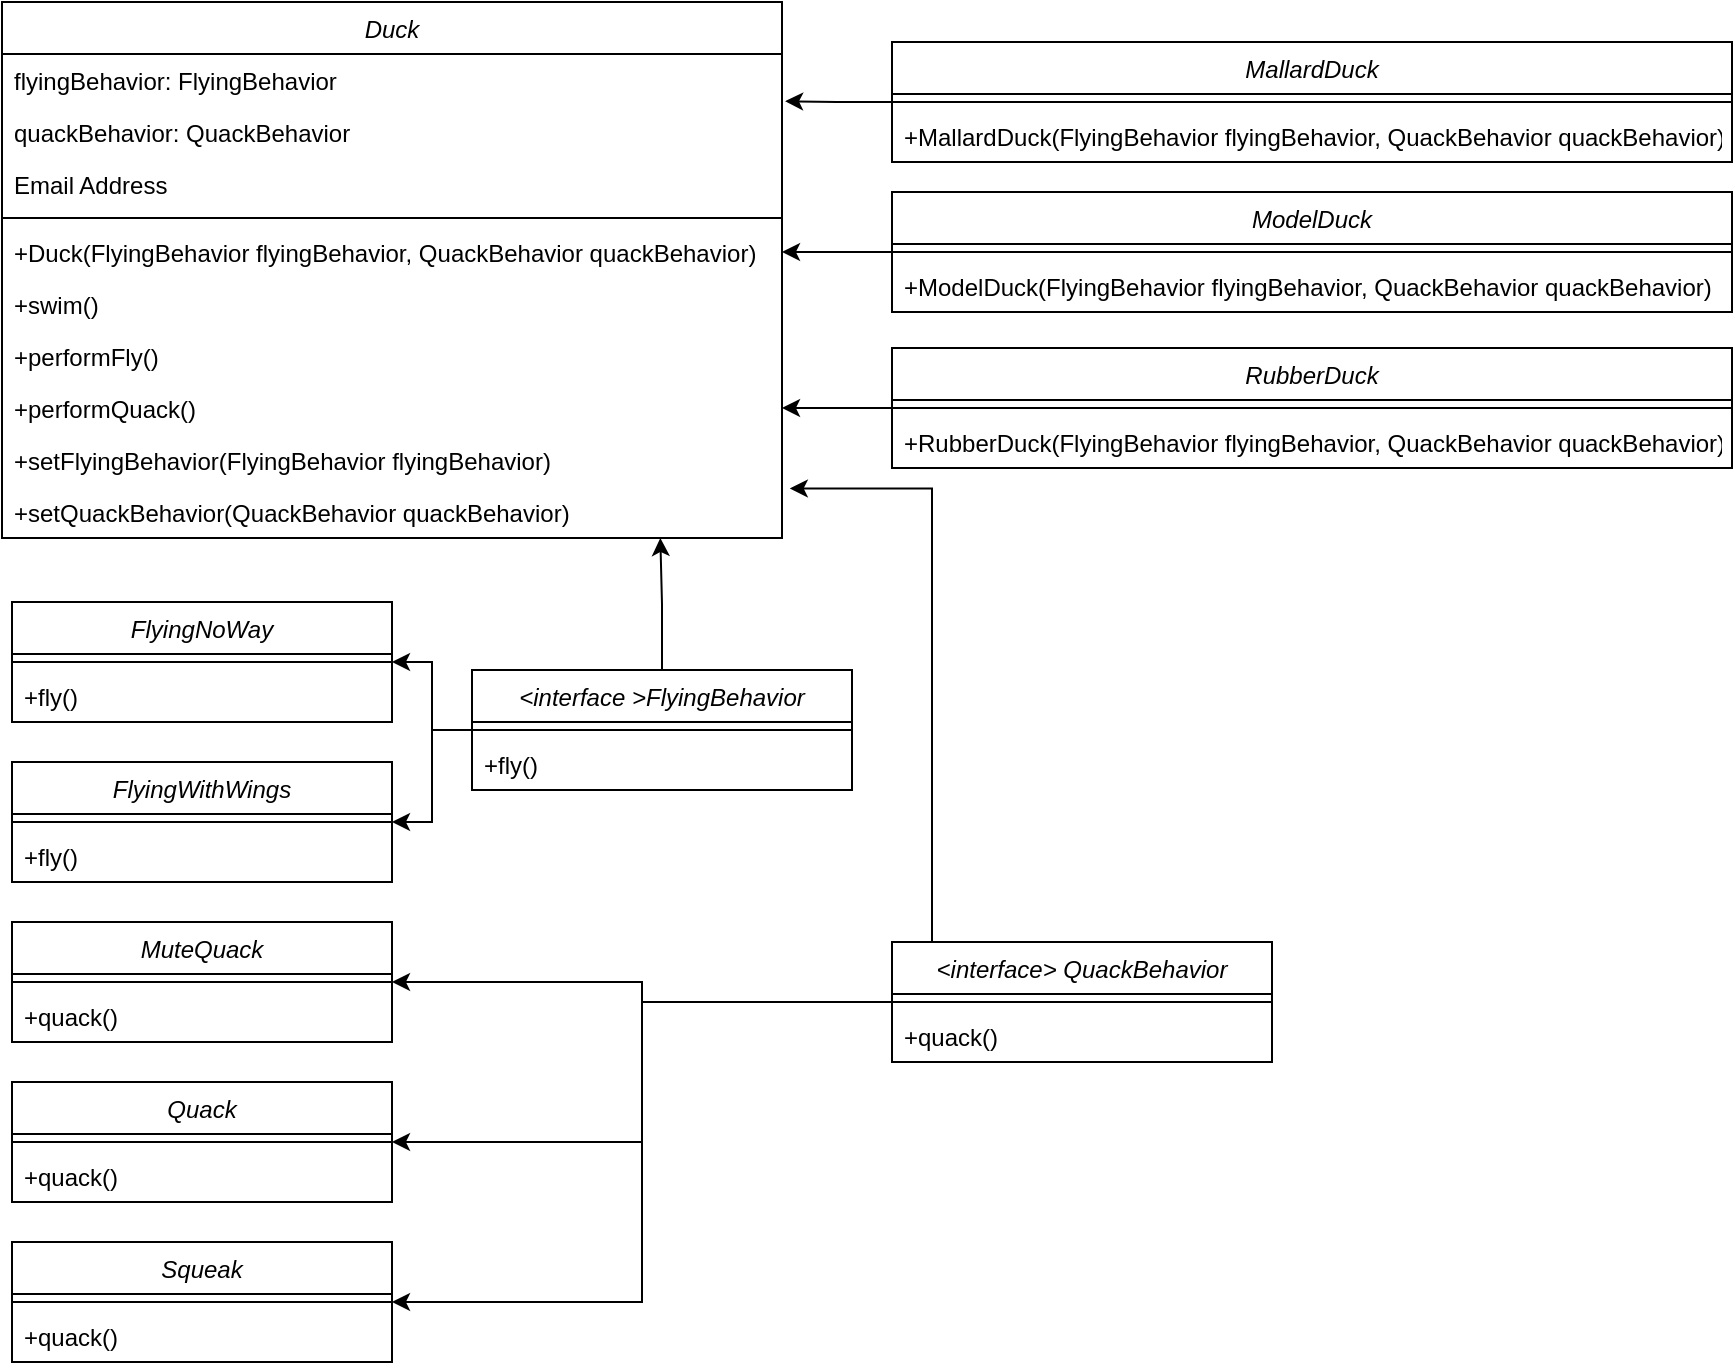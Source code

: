 <mxfile version="24.0.5" type="google">
  <diagram id="C5RBs43oDa-KdzZeNtuy" name="Page-1">
    <mxGraphModel dx="1426" dy="751" grid="1" gridSize="10" guides="1" tooltips="1" connect="1" arrows="1" fold="1" page="1" pageScale="1" pageWidth="827" pageHeight="1169" math="0" shadow="0">
      <root>
        <mxCell id="WIyWlLk6GJQsqaUBKTNV-0" />
        <mxCell id="WIyWlLk6GJQsqaUBKTNV-1" parent="WIyWlLk6GJQsqaUBKTNV-0" />
        <mxCell id="zkfFHV4jXpPFQw0GAbJ--0" value="Duck" style="swimlane;fontStyle=2;align=center;verticalAlign=top;childLayout=stackLayout;horizontal=1;startSize=26;horizontalStack=0;resizeParent=1;resizeLast=0;collapsible=1;marginBottom=0;rounded=0;shadow=0;strokeWidth=1;" parent="WIyWlLk6GJQsqaUBKTNV-1" vertex="1">
          <mxGeometry x="65" y="30" width="390" height="268" as="geometry">
            <mxRectangle x="230" y="140" width="160" height="26" as="alternateBounds" />
          </mxGeometry>
        </mxCell>
        <mxCell id="zkfFHV4jXpPFQw0GAbJ--1" value="flyingBehavior: FlyingBehavior" style="text;align=left;verticalAlign=top;spacingLeft=4;spacingRight=4;overflow=hidden;rotatable=0;points=[[0,0.5],[1,0.5]];portConstraint=eastwest;" parent="zkfFHV4jXpPFQw0GAbJ--0" vertex="1">
          <mxGeometry y="26" width="390" height="26" as="geometry" />
        </mxCell>
        <mxCell id="zkfFHV4jXpPFQw0GAbJ--2" value="quackBehavior: QuackBehavior" style="text;align=left;verticalAlign=top;spacingLeft=4;spacingRight=4;overflow=hidden;rotatable=0;points=[[0,0.5],[1,0.5]];portConstraint=eastwest;rounded=0;shadow=0;html=0;" parent="zkfFHV4jXpPFQw0GAbJ--0" vertex="1">
          <mxGeometry y="52" width="390" height="26" as="geometry" />
        </mxCell>
        <mxCell id="zkfFHV4jXpPFQw0GAbJ--3" value="Email Address" style="text;align=left;verticalAlign=top;spacingLeft=4;spacingRight=4;overflow=hidden;rotatable=0;points=[[0,0.5],[1,0.5]];portConstraint=eastwest;rounded=0;shadow=0;html=0;" parent="zkfFHV4jXpPFQw0GAbJ--0" vertex="1">
          <mxGeometry y="78" width="390" height="26" as="geometry" />
        </mxCell>
        <mxCell id="zkfFHV4jXpPFQw0GAbJ--4" value="" style="line;html=1;strokeWidth=1;align=left;verticalAlign=middle;spacingTop=-1;spacingLeft=3;spacingRight=3;rotatable=0;labelPosition=right;points=[];portConstraint=eastwest;" parent="zkfFHV4jXpPFQw0GAbJ--0" vertex="1">
          <mxGeometry y="104" width="390" height="8" as="geometry" />
        </mxCell>
        <mxCell id="zkfFHV4jXpPFQw0GAbJ--5" value="+Duck(FlyingBehavior flyingBehavior, QuackBehavior quackBehavior)" style="text;align=left;verticalAlign=top;spacingLeft=4;spacingRight=4;overflow=hidden;rotatable=0;points=[[0,0.5],[1,0.5]];portConstraint=eastwest;" parent="zkfFHV4jXpPFQw0GAbJ--0" vertex="1">
          <mxGeometry y="112" width="390" height="26" as="geometry" />
        </mxCell>
        <mxCell id="obmmAUKsmBGvg_HZ1Cv0-6" value="+swim()" style="text;align=left;verticalAlign=top;spacingLeft=4;spacingRight=4;overflow=hidden;rotatable=0;points=[[0,0.5],[1,0.5]];portConstraint=eastwest;" parent="zkfFHV4jXpPFQw0GAbJ--0" vertex="1">
          <mxGeometry y="138" width="390" height="26" as="geometry" />
        </mxCell>
        <mxCell id="obmmAUKsmBGvg_HZ1Cv0-1" value="+performFly()" style="text;align=left;verticalAlign=top;spacingLeft=4;spacingRight=4;overflow=hidden;rotatable=0;points=[[0,0.5],[1,0.5]];portConstraint=eastwest;" parent="zkfFHV4jXpPFQw0GAbJ--0" vertex="1">
          <mxGeometry y="164" width="390" height="26" as="geometry" />
        </mxCell>
        <mxCell id="obmmAUKsmBGvg_HZ1Cv0-2" value="+performQuack()" style="text;align=left;verticalAlign=top;spacingLeft=4;spacingRight=4;overflow=hidden;rotatable=0;points=[[0,0.5],[1,0.5]];portConstraint=eastwest;" parent="zkfFHV4jXpPFQw0GAbJ--0" vertex="1">
          <mxGeometry y="190" width="390" height="26" as="geometry" />
        </mxCell>
        <mxCell id="obmmAUKsmBGvg_HZ1Cv0-3" value="+setFlyingBehavior(FlyingBehavior flyingBehavior)" style="text;align=left;verticalAlign=top;spacingLeft=4;spacingRight=4;overflow=hidden;rotatable=0;points=[[0,0.5],[1,0.5]];portConstraint=eastwest;" parent="zkfFHV4jXpPFQw0GAbJ--0" vertex="1">
          <mxGeometry y="216" width="390" height="26" as="geometry" />
        </mxCell>
        <mxCell id="obmmAUKsmBGvg_HZ1Cv0-4" value="+setQuackBehavior(QuackBehavior quackBehavior)" style="text;align=left;verticalAlign=top;spacingLeft=4;spacingRight=4;overflow=hidden;rotatable=0;points=[[0,0.5],[1,0.5]];portConstraint=eastwest;" parent="zkfFHV4jXpPFQw0GAbJ--0" vertex="1">
          <mxGeometry y="242" width="390" height="26" as="geometry" />
        </mxCell>
        <mxCell id="obmmAUKsmBGvg_HZ1Cv0-55" value="" style="edgeStyle=orthogonalEdgeStyle;rounded=0;orthogonalLoop=1;jettySize=auto;html=1;entryX=1;entryY=0.5;entryDx=0;entryDy=0;" parent="WIyWlLk6GJQsqaUBKTNV-1" source="obmmAUKsmBGvg_HZ1Cv0-7" target="obmmAUKsmBGvg_HZ1Cv0-18" edge="1">
          <mxGeometry relative="1" as="geometry" />
        </mxCell>
        <mxCell id="obmmAUKsmBGvg_HZ1Cv0-56" style="edgeStyle=orthogonalEdgeStyle;rounded=0;orthogonalLoop=1;jettySize=auto;html=1;entryX=1;entryY=0.5;entryDx=0;entryDy=0;" parent="WIyWlLk6GJQsqaUBKTNV-1" source="obmmAUKsmBGvg_HZ1Cv0-7" target="obmmAUKsmBGvg_HZ1Cv0-29" edge="1">
          <mxGeometry relative="1" as="geometry" />
        </mxCell>
        <mxCell id="_8PJS1n_DHTDZCAO83mO-0" style="edgeStyle=orthogonalEdgeStyle;rounded=0;orthogonalLoop=1;jettySize=auto;html=1;entryX=0.844;entryY=1;entryDx=0;entryDy=0;entryPerimeter=0;" parent="WIyWlLk6GJQsqaUBKTNV-1" source="obmmAUKsmBGvg_HZ1Cv0-7" target="obmmAUKsmBGvg_HZ1Cv0-4" edge="1">
          <mxGeometry relative="1" as="geometry" />
        </mxCell>
        <mxCell id="obmmAUKsmBGvg_HZ1Cv0-7" value="&lt;interface &gt;FlyingBehavior" style="swimlane;fontStyle=2;align=center;verticalAlign=top;childLayout=stackLayout;horizontal=1;startSize=26;horizontalStack=0;resizeParent=1;resizeLast=0;collapsible=1;marginBottom=0;rounded=0;shadow=0;strokeWidth=1;" parent="WIyWlLk6GJQsqaUBKTNV-1" vertex="1">
          <mxGeometry x="300" y="364" width="190" height="60" as="geometry">
            <mxRectangle x="230" y="140" width="160" height="26" as="alternateBounds" />
          </mxGeometry>
        </mxCell>
        <mxCell id="obmmAUKsmBGvg_HZ1Cv0-11" value="" style="line;html=1;strokeWidth=1;align=left;verticalAlign=middle;spacingTop=-1;spacingLeft=3;spacingRight=3;rotatable=0;labelPosition=right;points=[];portConstraint=eastwest;" parent="obmmAUKsmBGvg_HZ1Cv0-7" vertex="1">
          <mxGeometry y="26" width="190" height="8" as="geometry" />
        </mxCell>
        <mxCell id="obmmAUKsmBGvg_HZ1Cv0-12" value="+fly()" style="text;align=left;verticalAlign=top;spacingLeft=4;spacingRight=4;overflow=hidden;rotatable=0;points=[[0,0.5],[1,0.5]];portConstraint=eastwest;" parent="obmmAUKsmBGvg_HZ1Cv0-7" vertex="1">
          <mxGeometry y="34" width="190" height="26" as="geometry" />
        </mxCell>
        <mxCell id="obmmAUKsmBGvg_HZ1Cv0-18" value="FlyingNoWay" style="swimlane;fontStyle=2;align=center;verticalAlign=top;childLayout=stackLayout;horizontal=1;startSize=26;horizontalStack=0;resizeParent=1;resizeLast=0;collapsible=1;marginBottom=0;rounded=0;shadow=0;strokeWidth=1;" parent="WIyWlLk6GJQsqaUBKTNV-1" vertex="1">
          <mxGeometry x="70" y="330" width="190" height="60" as="geometry">
            <mxRectangle x="230" y="140" width="160" height="26" as="alternateBounds" />
          </mxGeometry>
        </mxCell>
        <mxCell id="obmmAUKsmBGvg_HZ1Cv0-22" value="" style="line;html=1;strokeWidth=1;align=left;verticalAlign=middle;spacingTop=-1;spacingLeft=3;spacingRight=3;rotatable=0;labelPosition=right;points=[];portConstraint=eastwest;" parent="obmmAUKsmBGvg_HZ1Cv0-18" vertex="1">
          <mxGeometry y="26" width="190" height="8" as="geometry" />
        </mxCell>
        <mxCell id="obmmAUKsmBGvg_HZ1Cv0-23" value="+fly()" style="text;align=left;verticalAlign=top;spacingLeft=4;spacingRight=4;overflow=hidden;rotatable=0;points=[[0,0.5],[1,0.5]];portConstraint=eastwest;" parent="obmmAUKsmBGvg_HZ1Cv0-18" vertex="1">
          <mxGeometry y="34" width="190" height="26" as="geometry" />
        </mxCell>
        <mxCell id="obmmAUKsmBGvg_HZ1Cv0-29" value="FlyingWithWings" style="swimlane;fontStyle=2;align=center;verticalAlign=top;childLayout=stackLayout;horizontal=1;startSize=26;horizontalStack=0;resizeParent=1;resizeLast=0;collapsible=1;marginBottom=0;rounded=0;shadow=0;strokeWidth=1;" parent="WIyWlLk6GJQsqaUBKTNV-1" vertex="1">
          <mxGeometry x="70" y="410" width="190" height="60" as="geometry">
            <mxRectangle x="230" y="140" width="160" height="26" as="alternateBounds" />
          </mxGeometry>
        </mxCell>
        <mxCell id="obmmAUKsmBGvg_HZ1Cv0-30" value="" style="line;html=1;strokeWidth=1;align=left;verticalAlign=middle;spacingTop=-1;spacingLeft=3;spacingRight=3;rotatable=0;labelPosition=right;points=[];portConstraint=eastwest;" parent="obmmAUKsmBGvg_HZ1Cv0-29" vertex="1">
          <mxGeometry y="26" width="190" height="8" as="geometry" />
        </mxCell>
        <mxCell id="obmmAUKsmBGvg_HZ1Cv0-31" value="+fly()" style="text;align=left;verticalAlign=top;spacingLeft=4;spacingRight=4;overflow=hidden;rotatable=0;points=[[0,0.5],[1,0.5]];portConstraint=eastwest;" parent="obmmAUKsmBGvg_HZ1Cv0-29" vertex="1">
          <mxGeometry y="34" width="190" height="26" as="geometry" />
        </mxCell>
        <mxCell id="obmmAUKsmBGvg_HZ1Cv0-67" value="" style="edgeStyle=orthogonalEdgeStyle;rounded=0;orthogonalLoop=1;jettySize=auto;html=1;entryX=1.004;entryY=-0.092;entryDx=0;entryDy=0;entryPerimeter=0;" parent="WIyWlLk6GJQsqaUBKTNV-1" source="obmmAUKsmBGvg_HZ1Cv0-32" target="zkfFHV4jXpPFQw0GAbJ--2" edge="1">
          <mxGeometry relative="1" as="geometry" />
        </mxCell>
        <mxCell id="obmmAUKsmBGvg_HZ1Cv0-32" value="MallardDuck" style="swimlane;fontStyle=2;align=center;verticalAlign=top;childLayout=stackLayout;horizontal=1;startSize=26;horizontalStack=0;resizeParent=1;resizeLast=0;collapsible=1;marginBottom=0;rounded=0;shadow=0;strokeWidth=1;" parent="WIyWlLk6GJQsqaUBKTNV-1" vertex="1">
          <mxGeometry x="510" y="50" width="420" height="60" as="geometry">
            <mxRectangle x="230" y="140" width="160" height="26" as="alternateBounds" />
          </mxGeometry>
        </mxCell>
        <mxCell id="obmmAUKsmBGvg_HZ1Cv0-33" value="" style="line;html=1;strokeWidth=1;align=left;verticalAlign=middle;spacingTop=-1;spacingLeft=3;spacingRight=3;rotatable=0;labelPosition=right;points=[];portConstraint=eastwest;" parent="obmmAUKsmBGvg_HZ1Cv0-32" vertex="1">
          <mxGeometry y="26" width="420" height="8" as="geometry" />
        </mxCell>
        <mxCell id="obmmAUKsmBGvg_HZ1Cv0-34" value="+MallardDuck(FlyingBehavior flyingBehavior, QuackBehavior quackBehavior)" style="text;align=left;verticalAlign=top;spacingLeft=4;spacingRight=4;overflow=hidden;rotatable=0;points=[[0,0.5],[1,0.5]];portConstraint=eastwest;" parent="obmmAUKsmBGvg_HZ1Cv0-32" vertex="1">
          <mxGeometry y="34" width="420" height="26" as="geometry" />
        </mxCell>
        <mxCell id="obmmAUKsmBGvg_HZ1Cv0-66" value="" style="edgeStyle=orthogonalEdgeStyle;rounded=0;orthogonalLoop=1;jettySize=auto;html=1;entryX=1;entryY=0.5;entryDx=0;entryDy=0;" parent="WIyWlLk6GJQsqaUBKTNV-1" source="obmmAUKsmBGvg_HZ1Cv0-35" target="zkfFHV4jXpPFQw0GAbJ--5" edge="1">
          <mxGeometry relative="1" as="geometry" />
        </mxCell>
        <mxCell id="obmmAUKsmBGvg_HZ1Cv0-35" value="ModelDuck" style="swimlane;fontStyle=2;align=center;verticalAlign=top;childLayout=stackLayout;horizontal=1;startSize=26;horizontalStack=0;resizeParent=1;resizeLast=0;collapsible=1;marginBottom=0;rounded=0;shadow=0;strokeWidth=1;" parent="WIyWlLk6GJQsqaUBKTNV-1" vertex="1">
          <mxGeometry x="510" y="125" width="420" height="60" as="geometry">
            <mxRectangle x="230" y="140" width="160" height="26" as="alternateBounds" />
          </mxGeometry>
        </mxCell>
        <mxCell id="obmmAUKsmBGvg_HZ1Cv0-36" value="" style="line;html=1;strokeWidth=1;align=left;verticalAlign=middle;spacingTop=-1;spacingLeft=3;spacingRight=3;rotatable=0;labelPosition=right;points=[];portConstraint=eastwest;" parent="obmmAUKsmBGvg_HZ1Cv0-35" vertex="1">
          <mxGeometry y="26" width="420" height="8" as="geometry" />
        </mxCell>
        <mxCell id="obmmAUKsmBGvg_HZ1Cv0-37" value="+ModelDuck(FlyingBehavior flyingBehavior, QuackBehavior quackBehavior)" style="text;align=left;verticalAlign=top;spacingLeft=4;spacingRight=4;overflow=hidden;rotatable=0;points=[[0,0.5],[1,0.5]];portConstraint=eastwest;" parent="obmmAUKsmBGvg_HZ1Cv0-35" vertex="1">
          <mxGeometry y="34" width="420" height="26" as="geometry" />
        </mxCell>
        <mxCell id="obmmAUKsmBGvg_HZ1Cv0-38" value="MuteQuack" style="swimlane;fontStyle=2;align=center;verticalAlign=top;childLayout=stackLayout;horizontal=1;startSize=26;horizontalStack=0;resizeParent=1;resizeLast=0;collapsible=1;marginBottom=0;rounded=0;shadow=0;strokeWidth=1;" parent="WIyWlLk6GJQsqaUBKTNV-1" vertex="1">
          <mxGeometry x="70" y="490" width="190" height="60" as="geometry">
            <mxRectangle x="230" y="140" width="160" height="26" as="alternateBounds" />
          </mxGeometry>
        </mxCell>
        <mxCell id="obmmAUKsmBGvg_HZ1Cv0-39" value="" style="line;html=1;strokeWidth=1;align=left;verticalAlign=middle;spacingTop=-1;spacingLeft=3;spacingRight=3;rotatable=0;labelPosition=right;points=[];portConstraint=eastwest;" parent="obmmAUKsmBGvg_HZ1Cv0-38" vertex="1">
          <mxGeometry y="26" width="190" height="8" as="geometry" />
        </mxCell>
        <mxCell id="obmmAUKsmBGvg_HZ1Cv0-40" value="+quack()" style="text;align=left;verticalAlign=top;spacingLeft=4;spacingRight=4;overflow=hidden;rotatable=0;points=[[0,0.5],[1,0.5]];portConstraint=eastwest;" parent="obmmAUKsmBGvg_HZ1Cv0-38" vertex="1">
          <mxGeometry y="34" width="190" height="26" as="geometry" />
        </mxCell>
        <mxCell id="obmmAUKsmBGvg_HZ1Cv0-41" value="Quack" style="swimlane;fontStyle=2;align=center;verticalAlign=top;childLayout=stackLayout;horizontal=1;startSize=26;horizontalStack=0;resizeParent=1;resizeLast=0;collapsible=1;marginBottom=0;rounded=0;shadow=0;strokeWidth=1;" parent="WIyWlLk6GJQsqaUBKTNV-1" vertex="1">
          <mxGeometry x="70" y="570" width="190" height="60" as="geometry">
            <mxRectangle x="230" y="140" width="160" height="26" as="alternateBounds" />
          </mxGeometry>
        </mxCell>
        <mxCell id="obmmAUKsmBGvg_HZ1Cv0-42" value="" style="line;html=1;strokeWidth=1;align=left;verticalAlign=middle;spacingTop=-1;spacingLeft=3;spacingRight=3;rotatable=0;labelPosition=right;points=[];portConstraint=eastwest;" parent="obmmAUKsmBGvg_HZ1Cv0-41" vertex="1">
          <mxGeometry y="26" width="190" height="8" as="geometry" />
        </mxCell>
        <mxCell id="obmmAUKsmBGvg_HZ1Cv0-43" value="+quack()" style="text;align=left;verticalAlign=top;spacingLeft=4;spacingRight=4;overflow=hidden;rotatable=0;points=[[0,0.5],[1,0.5]];portConstraint=eastwest;" parent="obmmAUKsmBGvg_HZ1Cv0-41" vertex="1">
          <mxGeometry y="34" width="190" height="26" as="geometry" />
        </mxCell>
        <mxCell id="obmmAUKsmBGvg_HZ1Cv0-58" style="edgeStyle=orthogonalEdgeStyle;rounded=0;orthogonalLoop=1;jettySize=auto;html=1;entryX=1;entryY=0.5;entryDx=0;entryDy=0;" parent="WIyWlLk6GJQsqaUBKTNV-1" source="obmmAUKsmBGvg_HZ1Cv0-44" target="obmmAUKsmBGvg_HZ1Cv0-38" edge="1">
          <mxGeometry relative="1" as="geometry" />
        </mxCell>
        <mxCell id="obmmAUKsmBGvg_HZ1Cv0-59" style="edgeStyle=orthogonalEdgeStyle;rounded=0;orthogonalLoop=1;jettySize=auto;html=1;entryX=1;entryY=0.5;entryDx=0;entryDy=0;" parent="WIyWlLk6GJQsqaUBKTNV-1" source="obmmAUKsmBGvg_HZ1Cv0-44" target="obmmAUKsmBGvg_HZ1Cv0-41" edge="1">
          <mxGeometry relative="1" as="geometry" />
        </mxCell>
        <mxCell id="obmmAUKsmBGvg_HZ1Cv0-60" style="edgeStyle=orthogonalEdgeStyle;rounded=0;orthogonalLoop=1;jettySize=auto;html=1;entryX=1;entryY=0.5;entryDx=0;entryDy=0;" parent="WIyWlLk6GJQsqaUBKTNV-1" source="obmmAUKsmBGvg_HZ1Cv0-44" target="obmmAUKsmBGvg_HZ1Cv0-50" edge="1">
          <mxGeometry relative="1" as="geometry" />
        </mxCell>
        <mxCell id="obmmAUKsmBGvg_HZ1Cv0-44" value="&lt;interface&gt; QuackBehavior" style="swimlane;fontStyle=2;align=center;verticalAlign=top;childLayout=stackLayout;horizontal=1;startSize=26;horizontalStack=0;resizeParent=1;resizeLast=0;collapsible=1;marginBottom=0;rounded=0;shadow=0;strokeWidth=1;" parent="WIyWlLk6GJQsqaUBKTNV-1" vertex="1">
          <mxGeometry x="510" y="500" width="190" height="60" as="geometry">
            <mxRectangle x="230" y="140" width="160" height="26" as="alternateBounds" />
          </mxGeometry>
        </mxCell>
        <mxCell id="obmmAUKsmBGvg_HZ1Cv0-45" value="" style="line;html=1;strokeWidth=1;align=left;verticalAlign=middle;spacingTop=-1;spacingLeft=3;spacingRight=3;rotatable=0;labelPosition=right;points=[];portConstraint=eastwest;" parent="obmmAUKsmBGvg_HZ1Cv0-44" vertex="1">
          <mxGeometry y="26" width="190" height="8" as="geometry" />
        </mxCell>
        <mxCell id="obmmAUKsmBGvg_HZ1Cv0-46" value="+quack()" style="text;align=left;verticalAlign=top;spacingLeft=4;spacingRight=4;overflow=hidden;rotatable=0;points=[[0,0.5],[1,0.5]];portConstraint=eastwest;" parent="obmmAUKsmBGvg_HZ1Cv0-44" vertex="1">
          <mxGeometry y="34" width="190" height="26" as="geometry" />
        </mxCell>
        <mxCell id="obmmAUKsmBGvg_HZ1Cv0-65" value="" style="edgeStyle=orthogonalEdgeStyle;rounded=0;orthogonalLoop=1;jettySize=auto;html=1;entryX=1;entryY=0.5;entryDx=0;entryDy=0;" parent="WIyWlLk6GJQsqaUBKTNV-1" source="obmmAUKsmBGvg_HZ1Cv0-47" target="obmmAUKsmBGvg_HZ1Cv0-2" edge="1">
          <mxGeometry relative="1" as="geometry" />
        </mxCell>
        <mxCell id="obmmAUKsmBGvg_HZ1Cv0-47" value="RubberDuck" style="swimlane;fontStyle=2;align=center;verticalAlign=top;childLayout=stackLayout;horizontal=1;startSize=26;horizontalStack=0;resizeParent=1;resizeLast=0;collapsible=1;marginBottom=0;rounded=0;shadow=0;strokeWidth=1;" parent="WIyWlLk6GJQsqaUBKTNV-1" vertex="1">
          <mxGeometry x="510" y="203" width="420" height="60" as="geometry">
            <mxRectangle x="230" y="140" width="160" height="26" as="alternateBounds" />
          </mxGeometry>
        </mxCell>
        <mxCell id="obmmAUKsmBGvg_HZ1Cv0-48" value="" style="line;html=1;strokeWidth=1;align=left;verticalAlign=middle;spacingTop=-1;spacingLeft=3;spacingRight=3;rotatable=0;labelPosition=right;points=[];portConstraint=eastwest;" parent="obmmAUKsmBGvg_HZ1Cv0-47" vertex="1">
          <mxGeometry y="26" width="420" height="8" as="geometry" />
        </mxCell>
        <mxCell id="obmmAUKsmBGvg_HZ1Cv0-49" value="+RubberDuck(FlyingBehavior flyingBehavior, QuackBehavior quackBehavior)" style="text;align=left;verticalAlign=top;spacingLeft=4;spacingRight=4;overflow=hidden;rotatable=0;points=[[0,0.5],[1,0.5]];portConstraint=eastwest;" parent="obmmAUKsmBGvg_HZ1Cv0-47" vertex="1">
          <mxGeometry y="34" width="420" height="26" as="geometry" />
        </mxCell>
        <mxCell id="obmmAUKsmBGvg_HZ1Cv0-50" value="Squeak" style="swimlane;fontStyle=2;align=center;verticalAlign=top;childLayout=stackLayout;horizontal=1;startSize=26;horizontalStack=0;resizeParent=1;resizeLast=0;collapsible=1;marginBottom=0;rounded=0;shadow=0;strokeWidth=1;" parent="WIyWlLk6GJQsqaUBKTNV-1" vertex="1">
          <mxGeometry x="70" y="650" width="190" height="60" as="geometry">
            <mxRectangle x="230" y="140" width="160" height="26" as="alternateBounds" />
          </mxGeometry>
        </mxCell>
        <mxCell id="obmmAUKsmBGvg_HZ1Cv0-51" value="" style="line;html=1;strokeWidth=1;align=left;verticalAlign=middle;spacingTop=-1;spacingLeft=3;spacingRight=3;rotatable=0;labelPosition=right;points=[];portConstraint=eastwest;" parent="obmmAUKsmBGvg_HZ1Cv0-50" vertex="1">
          <mxGeometry y="26" width="190" height="8" as="geometry" />
        </mxCell>
        <mxCell id="obmmAUKsmBGvg_HZ1Cv0-52" value="+quack()" style="text;align=left;verticalAlign=top;spacingLeft=4;spacingRight=4;overflow=hidden;rotatable=0;points=[[0,0.5],[1,0.5]];portConstraint=eastwest;" parent="obmmAUKsmBGvg_HZ1Cv0-50" vertex="1">
          <mxGeometry y="34" width="190" height="26" as="geometry" />
        </mxCell>
        <mxCell id="_8PJS1n_DHTDZCAO83mO-1" style="edgeStyle=orthogonalEdgeStyle;rounded=0;orthogonalLoop=1;jettySize=auto;html=1;entryX=1.01;entryY=0.046;entryDx=0;entryDy=0;entryPerimeter=0;" parent="WIyWlLk6GJQsqaUBKTNV-1" source="obmmAUKsmBGvg_HZ1Cv0-44" target="obmmAUKsmBGvg_HZ1Cv0-4" edge="1">
          <mxGeometry relative="1" as="geometry">
            <Array as="points">
              <mxPoint x="530" y="273" />
            </Array>
          </mxGeometry>
        </mxCell>
      </root>
    </mxGraphModel>
  </diagram>
</mxfile>
